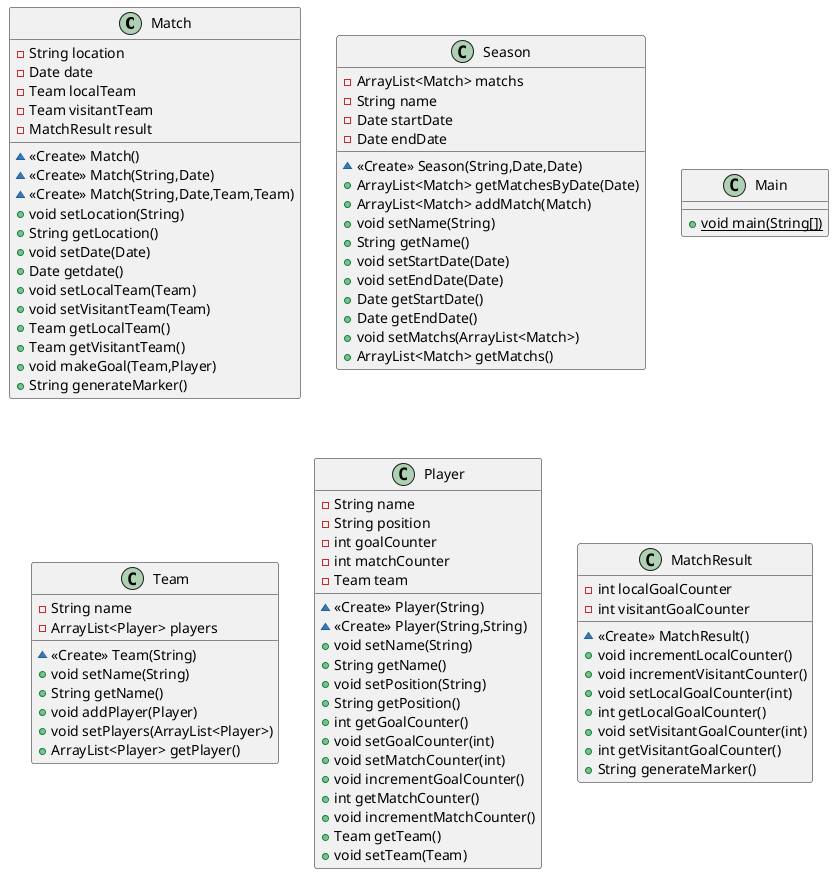 @startuml
class Match {
- String location
- Date date
- Team localTeam
- Team visitantTeam
- MatchResult result
~ <<Create>> Match()
~ <<Create>> Match(String,Date)
~ <<Create>> Match(String,Date,Team,Team)
+ void setLocation(String)
+ String getLocation()
+ void setDate(Date)
+ Date getdate()
+ void setLocalTeam(Team)
+ void setVisitantTeam(Team)
+ Team getLocalTeam()
+ Team getVisitantTeam()
+ void makeGoal(Team,Player)
+ String generateMarker()
}
class Season {
- ArrayList<Match> matchs
- String name
- Date startDate
- Date endDate
~ <<Create>> Season(String,Date,Date)
+ ArrayList<Match> getMatchesByDate(Date)
+ ArrayList<Match> addMatch(Match)
+ void setName(String)
+ String getName()
+ void setStartDate(Date)
+ void setEndDate(Date)
+ Date getStartDate()
+ Date getEndDate()
+ void setMatchs(ArrayList<Match>)
+ ArrayList<Match> getMatchs()
}
class Main {
+ {static} void main(String[])
}
class Team {
- String name
- ArrayList<Player> players
~ <<Create>> Team(String)
+ void setName(String)
+ String getName()
+ void addPlayer(Player)
+ void setPlayers(ArrayList<Player>)
+ ArrayList<Player> getPlayer()
}
class Player {
- String name
- String position
- int goalCounter
- int matchCounter
- Team team
~ <<Create>> Player(String)
~ <<Create>> Player(String,String)
+ void setName(String)
+ String getName()
+ void setPosition(String)
+ String getPosition()
+ int getGoalCounter()
+ void setGoalCounter(int)
+ void setMatchCounter(int)
+ void incrementGoalCounter()
+ int getMatchCounter()
+ void incrementMatchCounter()
+ Team getTeam()
+ void setTeam(Team)
}
class MatchResult {
- int localGoalCounter
- int visitantGoalCounter
~ <<Create>> MatchResult()
+ void incrementLocalCounter()
+ void incrementVisitantCounter()
+ void setLocalGoalCounter(int)
+ int getLocalGoalCounter()
+ void setVisitantGoalCounter(int)
+ int getVisitantGoalCounter()
+ String generateMarker()
}
@enduml
